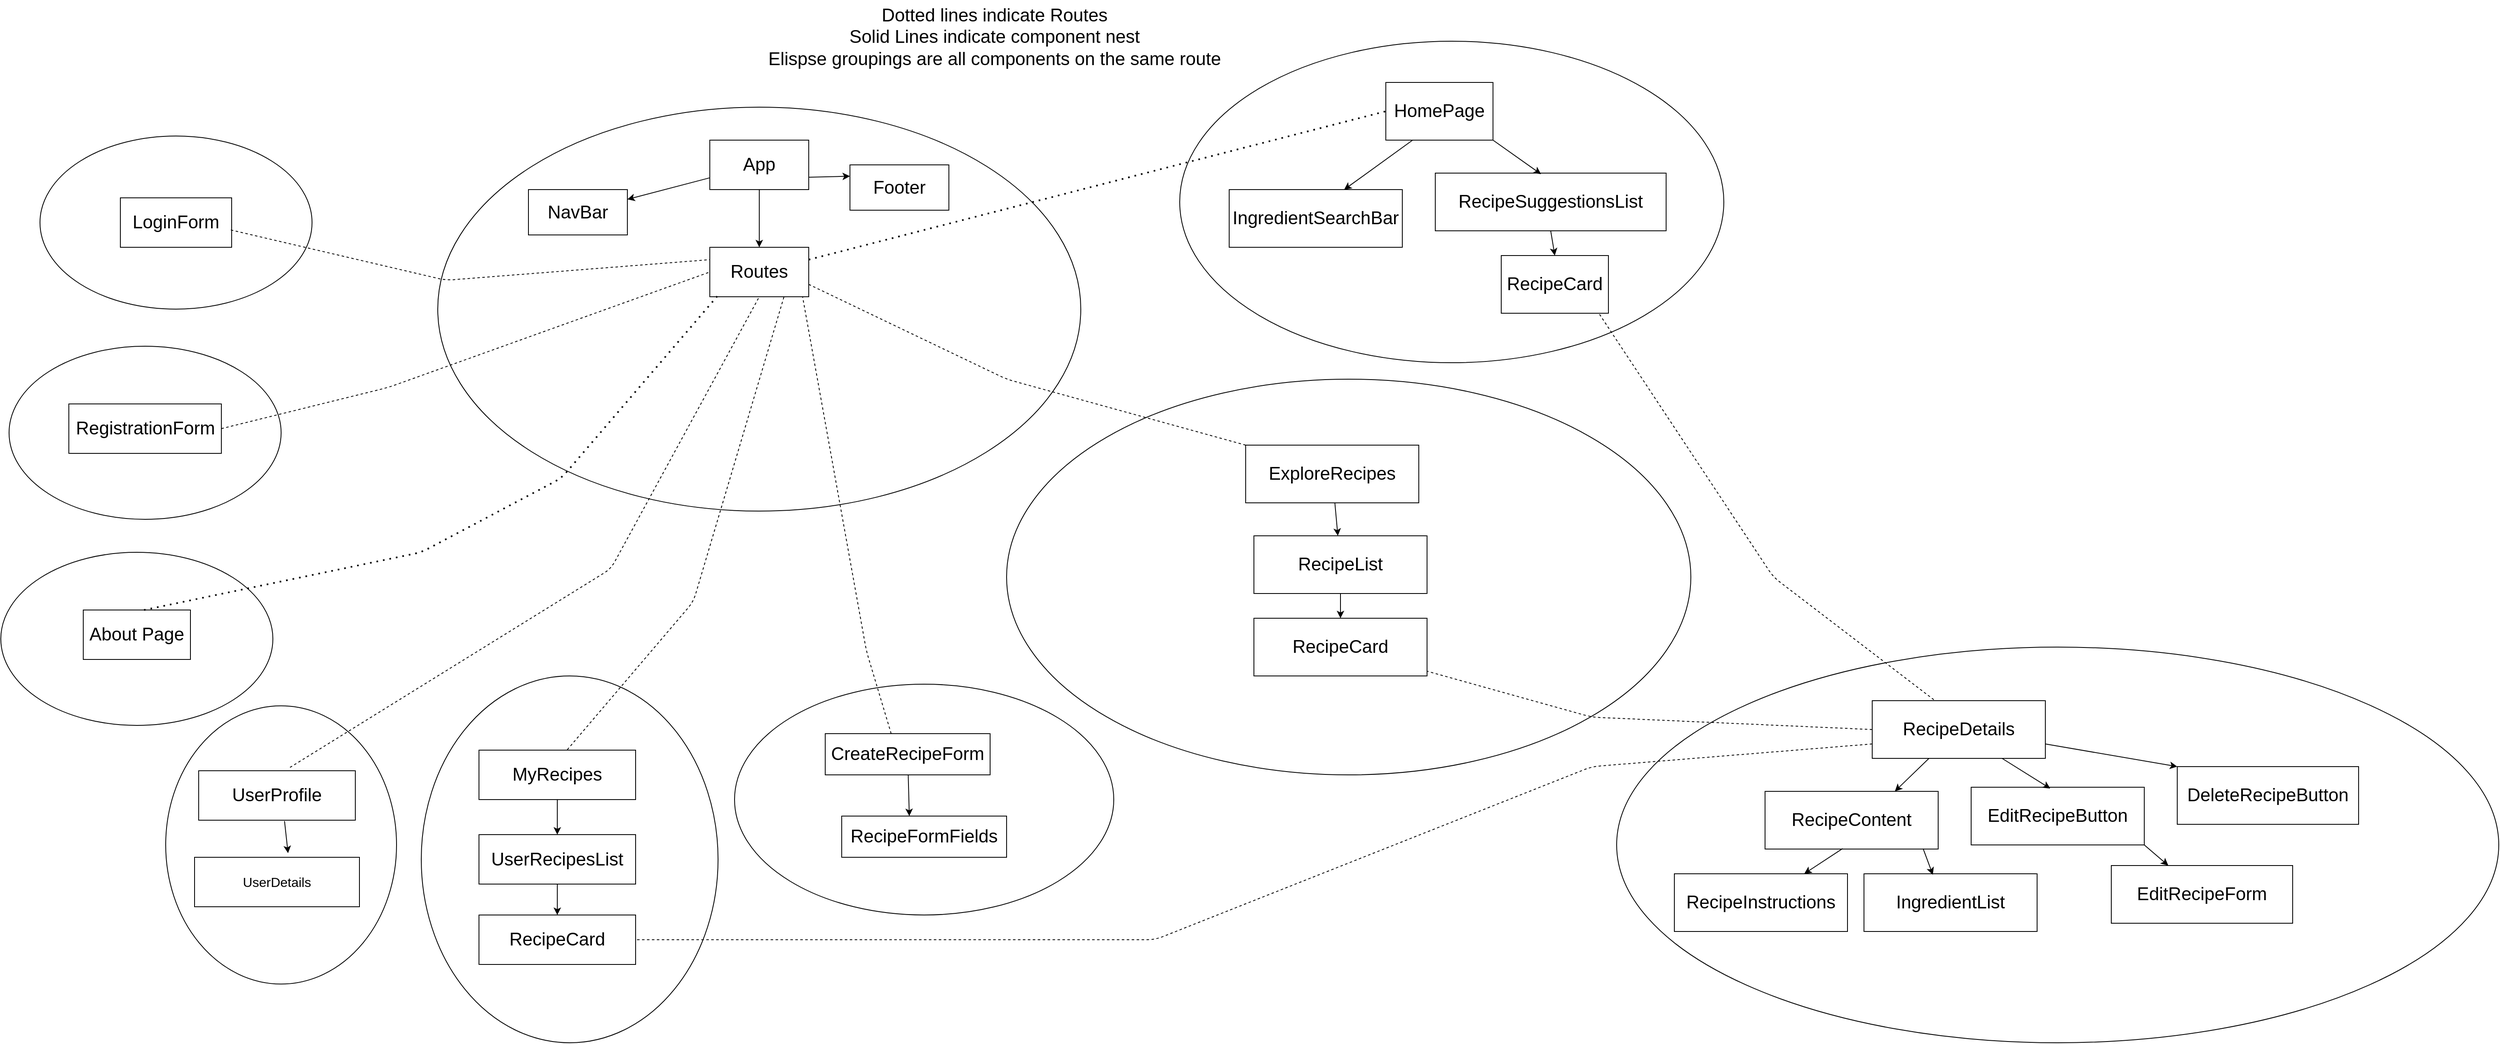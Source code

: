 <mxfile>
    <diagram id="FtEbee-XCXTfJkGimnTI" name="Page-1">
        <mxGraphModel dx="3917" dy="2467" grid="1" gridSize="10" guides="1" tooltips="1" connect="1" arrows="1" fold="1" page="1" pageScale="1" pageWidth="850" pageHeight="1100" math="0" shadow="0">
            <root>
                <mxCell id="0"/>
                <mxCell id="1" parent="0"/>
                <mxCell id="153" value="" style="ellipse;whiteSpace=wrap;html=1;fontSize=22;shadow=0;" vertex="1" parent="1">
                    <mxGeometry x="150" y="496.25" width="280" height="337.5" as="geometry"/>
                </mxCell>
                <mxCell id="42" value="" style="ellipse;whiteSpace=wrap;html=1;fontSize=22;shadow=0;" parent="1" vertex="1">
                    <mxGeometry x="1380" y="-310" width="660" height="390" as="geometry"/>
                </mxCell>
                <mxCell id="13" value="" style="ellipse;whiteSpace=wrap;html=1;fontSize=22;shadow=0;" parent="1" vertex="1">
                    <mxGeometry x="480" y="-230" width="780" height="490" as="geometry"/>
                </mxCell>
                <mxCell id="16" value="" style="ellipse;whiteSpace=wrap;html=1;fontSize=22;shadow=0;" parent="1" vertex="1">
                    <mxGeometry x="460" y="460" width="360" height="445" as="geometry"/>
                </mxCell>
                <mxCell id="15" value="" style="ellipse;whiteSpace=wrap;html=1;fontSize=22;shadow=0;" parent="1" vertex="1">
                    <mxGeometry x="840" y="470" width="460" height="280" as="geometry"/>
                </mxCell>
                <mxCell id="14" value="" style="ellipse;whiteSpace=wrap;html=1;fontSize=22;shadow=0;" parent="1" vertex="1">
                    <mxGeometry x="-50" y="310" width="330" height="210" as="geometry"/>
                </mxCell>
                <mxCell id="3" value="Dotted lines indicate Routes&lt;br&gt;Solid Lines indicate component nest&lt;br&gt;Elispse groupings are all components on the same route" style="text;html=1;align=center;verticalAlign=middle;resizable=0;points=[];autosize=1;strokeColor=none;fillColor=none;fontSize=22;" parent="1" vertex="1">
                    <mxGeometry x="870" y="-360" width="570" height="90" as="geometry"/>
                </mxCell>
                <mxCell id="8" value="Routes" style="whiteSpace=wrap;html=1;fontSize=22;" parent="1" vertex="1">
                    <mxGeometry x="810" y="-60" width="120" height="60" as="geometry"/>
                </mxCell>
                <mxCell id="9" value="About Page" style="whiteSpace=wrap;html=1;fontSize=22;" parent="1" vertex="1">
                    <mxGeometry x="50" y="380" width="130" height="60" as="geometry"/>
                </mxCell>
                <mxCell id="10" value="CreateRecipeForm" style="whiteSpace=wrap;html=1;fontSize=22;" parent="1" vertex="1">
                    <mxGeometry x="950" y="530" width="200" height="50" as="geometry"/>
                </mxCell>
                <mxCell id="12" value="UserProfile" style="whiteSpace=wrap;html=1;fontSize=22;" parent="1" vertex="1">
                    <mxGeometry x="190" y="575" width="190" height="60" as="geometry"/>
                </mxCell>
                <mxCell id="18" value="" style="endArrow=none;dashed=1;html=1;fontSize=22;entryX=0.5;entryY=1;entryDx=0;entryDy=0;exitX=0.583;exitY=-0.067;exitDx=0;exitDy=0;exitPerimeter=0;" parent="1" source="12" target="8" edge="1">
                    <mxGeometry width="50" height="50" relative="1" as="geometry">
                        <mxPoint x="770" y="530" as="sourcePoint"/>
                        <mxPoint x="630" y="420" as="targetPoint"/>
                        <Array as="points">
                            <mxPoint x="690" y="330"/>
                        </Array>
                    </mxGeometry>
                </mxCell>
                <mxCell id="19" value="" style="endArrow=none;dashed=1;html=1;dashPattern=1 3;strokeWidth=2;fontSize=22;exitX=0.567;exitY=0;exitDx=0;exitDy=0;exitPerimeter=0;entryX=0.079;entryY=0.981;entryDx=0;entryDy=0;entryPerimeter=0;" parent="1" source="9" target="8" edge="1">
                    <mxGeometry width="50" height="50" relative="1" as="geometry">
                        <mxPoint x="770" y="530" as="sourcePoint"/>
                        <mxPoint x="820" y="480" as="targetPoint"/>
                        <Array as="points">
                            <mxPoint x="460" y="310"/>
                            <mxPoint x="630" y="220"/>
                        </Array>
                    </mxGeometry>
                </mxCell>
                <mxCell id="22" value="" style="endArrow=none;dashed=1;html=1;fontSize=22;exitX=0.4;exitY=0;exitDx=0;exitDy=0;exitPerimeter=0;entryX=0.937;entryY=0.991;entryDx=0;entryDy=0;entryPerimeter=0;" parent="1" source="10" target="8" edge="1">
                    <mxGeometry width="50" height="50" relative="1" as="geometry">
                        <mxPoint x="770" y="530" as="sourcePoint"/>
                        <mxPoint x="1083.103" y="355" as="targetPoint"/>
                        <Array as="points">
                            <mxPoint x="1000" y="430"/>
                        </Array>
                    </mxGeometry>
                </mxCell>
                <mxCell id="39" value="&lt;font style=&quot;font-size: 16px;&quot;&gt;UserDetails&lt;/font&gt;" style="whiteSpace=wrap;html=1;" parent="1" vertex="1">
                    <mxGeometry x="185" y="680" width="200" height="60" as="geometry"/>
                </mxCell>
                <mxCell id="40" value="" style="endArrow=classic;html=1;fontSize=17;exitX=0.548;exitY=1.017;exitDx=0;exitDy=0;entryX=0.567;entryY=-0.083;entryDx=0;entryDy=0;entryPerimeter=0;exitPerimeter=0;" parent="1" source="12" target="39" edge="1">
                    <mxGeometry width="50" height="50" relative="1" as="geometry">
                        <mxPoint x="810" y="600" as="sourcePoint"/>
                        <mxPoint x="1350" y="420" as="targetPoint"/>
                        <Array as="points"/>
                    </mxGeometry>
                </mxCell>
                <mxCell id="41" value="HomePage" style="whiteSpace=wrap;html=1;fontSize=22;" parent="1" vertex="1">
                    <mxGeometry x="1630" y="-260" width="130" height="70" as="geometry"/>
                </mxCell>
                <mxCell id="44" value="" style="endArrow=none;dashed=1;html=1;dashPattern=1 3;strokeWidth=2;fontSize=22;entryX=0;entryY=0.5;entryDx=0;entryDy=0;exitX=1;exitY=0.25;exitDx=0;exitDy=0;" parent="1" source="8" target="41" edge="1">
                    <mxGeometry width="50" height="50" relative="1" as="geometry">
                        <mxPoint x="1290" y="380" as="sourcePoint"/>
                        <mxPoint x="1340" y="330" as="targetPoint"/>
                    </mxGeometry>
                </mxCell>
                <mxCell id="83" value="" style="ellipse;whiteSpace=wrap;html=1;fontSize=22;shadow=0;" parent="1" vertex="1">
                    <mxGeometry x="-40" y="60" width="330" height="210" as="geometry"/>
                </mxCell>
                <mxCell id="84" value="" style="ellipse;whiteSpace=wrap;html=1;fontSize=22;shadow=0;" parent="1" vertex="1">
                    <mxGeometry x="-2.5" y="-195" width="330" height="210" as="geometry"/>
                </mxCell>
                <mxCell id="85" value="RegistrationForm" style="whiteSpace=wrap;html=1;shadow=0;fontSize=22;" parent="1" vertex="1">
                    <mxGeometry x="32.5" y="130" width="185" height="60" as="geometry"/>
                </mxCell>
                <mxCell id="86" value="LoginForm" style="whiteSpace=wrap;html=1;shadow=0;fontSize=22;" parent="1" vertex="1">
                    <mxGeometry x="95" y="-120" width="135" height="60" as="geometry"/>
                </mxCell>
                <mxCell id="87" value="" style="endArrow=none;dashed=1;html=1;fontSize=22;entryX=0;entryY=0.25;entryDx=0;entryDy=0;exitX=0.993;exitY=0.65;exitDx=0;exitDy=0;exitPerimeter=0;" parent="1" source="86" target="8" edge="1">
                    <mxGeometry width="50" height="50" relative="1" as="geometry">
                        <mxPoint x="694.09" y="560.98" as="sourcePoint"/>
                        <mxPoint x="850" y="90" as="targetPoint"/>
                        <Array as="points">
                            <mxPoint x="490" y="-20"/>
                        </Array>
                    </mxGeometry>
                </mxCell>
                <mxCell id="88" value="" style="endArrow=none;dashed=1;html=1;fontSize=22;exitX=1;exitY=0.5;exitDx=0;exitDy=0;entryX=0;entryY=0.5;entryDx=0;entryDy=0;" parent="1" source="85" target="8" edge="1">
                    <mxGeometry width="50" height="50" relative="1" as="geometry">
                        <mxPoint x="239.055" y="59" as="sourcePoint"/>
                        <mxPoint x="540" y="120" as="targetPoint"/>
                        <Array as="points">
                            <mxPoint x="420" y="110"/>
                        </Array>
                    </mxGeometry>
                </mxCell>
                <mxCell id="107" value="RecipeFormFields" style="whiteSpace=wrap;html=1;fontSize=22;" parent="1" vertex="1">
                    <mxGeometry x="970" y="630" width="200" height="50" as="geometry"/>
                </mxCell>
                <mxCell id="108" value="" style="edgeStyle=none;html=1;entryX=0.41;entryY=0;entryDx=0;entryDy=0;entryPerimeter=0;" parent="1" source="10" target="107" edge="1">
                    <mxGeometry relative="1" as="geometry">
                        <mxPoint x="1163.333" y="620" as="sourcePoint"/>
                        <mxPoint x="1136.667" y="660" as="targetPoint"/>
                    </mxGeometry>
                </mxCell>
                <mxCell id="112" value="" style="edgeStyle=none;html=1;" parent="1" source="110" target="111" edge="1">
                    <mxGeometry relative="1" as="geometry"/>
                </mxCell>
                <mxCell id="110" value="App" style="whiteSpace=wrap;html=1;fontSize=22;" parent="1" vertex="1">
                    <mxGeometry x="810" y="-190" width="120" height="60" as="geometry"/>
                </mxCell>
                <mxCell id="111" value="NavBar" style="whiteSpace=wrap;html=1;fontSize=22;" parent="1" vertex="1">
                    <mxGeometry x="590" y="-130" width="120" height="55" as="geometry"/>
                </mxCell>
                <mxCell id="115" value="" style="edgeStyle=none;html=1;entryX=0.5;entryY=0;entryDx=0;entryDy=0;exitX=0.5;exitY=1;exitDx=0;exitDy=0;" parent="1" source="110" target="8" edge="1">
                    <mxGeometry relative="1" as="geometry">
                        <mxPoint x="924.651" y="-120" as="sourcePoint"/>
                        <mxPoint x="999.07" y="-70" as="targetPoint"/>
                    </mxGeometry>
                </mxCell>
                <mxCell id="116" value="Footer" style="whiteSpace=wrap;html=1;fontSize=22;" parent="1" vertex="1">
                    <mxGeometry x="980" y="-160" width="120" height="55" as="geometry"/>
                </mxCell>
                <mxCell id="117" value="" style="edgeStyle=none;html=1;entryX=0;entryY=0.25;entryDx=0;entryDy=0;exitX=1;exitY=0.75;exitDx=0;exitDy=0;" parent="1" source="110" target="116" edge="1">
                    <mxGeometry relative="1" as="geometry">
                        <mxPoint x="820" y="-134.318" as="sourcePoint"/>
                        <mxPoint x="720" y="-108.182" as="targetPoint"/>
                    </mxGeometry>
                </mxCell>
                <mxCell id="120" value="IngredientSearchBar" style="whiteSpace=wrap;html=1;fontSize=22;" parent="1" vertex="1">
                    <mxGeometry x="1440" y="-130" width="210" height="70" as="geometry"/>
                </mxCell>
                <mxCell id="121" value="RecipeSuggestionsList" style="whiteSpace=wrap;html=1;fontSize=22;" parent="1" vertex="1">
                    <mxGeometry x="1690" y="-150" width="280" height="70" as="geometry"/>
                </mxCell>
                <mxCell id="122" value="RecipeCard" style="whiteSpace=wrap;html=1;fontSize=22;" parent="1" vertex="1">
                    <mxGeometry x="1770" y="-50" width="130" height="70" as="geometry"/>
                </mxCell>
                <mxCell id="123" value="" style="edgeStyle=none;html=1;entryX=0.664;entryY=0.001;entryDx=0;entryDy=0;exitX=0.25;exitY=1;exitDx=0;exitDy=0;entryPerimeter=0;" parent="1" source="41" target="120" edge="1">
                    <mxGeometry relative="1" as="geometry">
                        <mxPoint x="940" y="-135" as="sourcePoint"/>
                        <mxPoint x="1010" y="-108.75" as="targetPoint"/>
                    </mxGeometry>
                </mxCell>
                <mxCell id="124" value="" style="edgeStyle=none;html=1;entryX=0.458;entryY=0.018;entryDx=0;entryDy=0;exitX=1;exitY=1;exitDx=0;exitDy=0;entryPerimeter=0;" parent="1" source="41" target="121" edge="1">
                    <mxGeometry relative="1" as="geometry">
                        <mxPoint x="1602.5" y="-130" as="sourcePoint"/>
                        <mxPoint x="1549.44" y="-69.93" as="targetPoint"/>
                    </mxGeometry>
                </mxCell>
                <mxCell id="125" value="" style="edgeStyle=none;html=1;entryX=0.5;entryY=0;entryDx=0;entryDy=0;exitX=0.5;exitY=1;exitDx=0;exitDy=0;" parent="1" source="121" target="122" edge="1">
                    <mxGeometry relative="1" as="geometry">
                        <mxPoint x="1700" y="-130" as="sourcePoint"/>
                        <mxPoint x="1788.24" y="-88.74" as="targetPoint"/>
                    </mxGeometry>
                </mxCell>
                <mxCell id="126" value="" style="ellipse;whiteSpace=wrap;html=1;fontSize=22;shadow=0;" parent="1" vertex="1">
                    <mxGeometry x="1170" y="100" width="830" height="480" as="geometry"/>
                </mxCell>
                <mxCell id="132" value="" style="edgeStyle=none;html=1;fontSize=16;" parent="1" source="128" target="129" edge="1">
                    <mxGeometry relative="1" as="geometry"/>
                </mxCell>
                <mxCell id="128" value="ExploreRecipes" style="whiteSpace=wrap;html=1;fontSize=22;" parent="1" vertex="1">
                    <mxGeometry x="1460" y="180" width="210" height="70" as="geometry"/>
                </mxCell>
                <mxCell id="133" value="" style="edgeStyle=none;html=1;fontSize=16;" parent="1" source="129" target="130" edge="1">
                    <mxGeometry relative="1" as="geometry"/>
                </mxCell>
                <mxCell id="129" value="RecipeList" style="whiteSpace=wrap;html=1;fontSize=22;" parent="1" vertex="1">
                    <mxGeometry x="1470" y="290" width="210" height="70" as="geometry"/>
                </mxCell>
                <mxCell id="130" value="RecipeCard" style="whiteSpace=wrap;html=1;fontSize=22;" parent="1" vertex="1">
                    <mxGeometry x="1470" y="390" width="210" height="70" as="geometry"/>
                </mxCell>
                <mxCell id="131" value="" style="endArrow=none;dashed=1;html=1;fontSize=22;exitX=0;exitY=0;exitDx=0;exitDy=0;entryX=1;entryY=0.75;entryDx=0;entryDy=0;" parent="1" source="128" target="8" edge="1">
                    <mxGeometry width="50" height="50" relative="1" as="geometry">
                        <mxPoint x="1040" y="590" as="sourcePoint"/>
                        <mxPoint x="942.44" y="79.46" as="targetPoint"/>
                        <Array as="points">
                            <mxPoint x="1170" y="100"/>
                        </Array>
                    </mxGeometry>
                </mxCell>
                <mxCell id="134" value="" style="ellipse;whiteSpace=wrap;html=1;fontSize=22;shadow=0;" parent="1" vertex="1">
                    <mxGeometry x="1910" y="425" width="1070" height="480" as="geometry"/>
                </mxCell>
                <mxCell id="135" value="RecipeDetails" style="whiteSpace=wrap;html=1;fontSize=22;" parent="1" vertex="1">
                    <mxGeometry x="2220" y="490" width="210" height="70" as="geometry"/>
                </mxCell>
                <mxCell id="136" value="RecipeContent" style="whiteSpace=wrap;html=1;fontSize=22;" parent="1" vertex="1">
                    <mxGeometry x="2090" y="600" width="210" height="70" as="geometry"/>
                </mxCell>
                <mxCell id="137" value="RecipeInstructions" style="whiteSpace=wrap;html=1;fontSize=22;" parent="1" vertex="1">
                    <mxGeometry x="1980" y="700" width="210" height="70" as="geometry"/>
                </mxCell>
                <mxCell id="138" value="IngredientList" style="whiteSpace=wrap;html=1;fontSize=22;" parent="1" vertex="1">
                    <mxGeometry x="2210" y="700" width="210" height="70" as="geometry"/>
                </mxCell>
                <mxCell id="140" value="" style="endArrow=none;dashed=1;html=1;fontSize=22;exitX=0;exitY=0.5;exitDx=0;exitDy=0;" parent="1" source="135" target="130" edge="1">
                    <mxGeometry width="50" height="50" relative="1" as="geometry">
                        <mxPoint x="2210" y="545" as="sourcePoint"/>
                        <mxPoint x="700" y="845" as="targetPoint"/>
                        <Array as="points">
                            <mxPoint x="1880" y="510"/>
                        </Array>
                    </mxGeometry>
                </mxCell>
                <mxCell id="141" value="" style="endArrow=none;dashed=1;html=1;fontSize=22;exitX=0.356;exitY=-0.016;exitDx=0;exitDy=0;exitPerimeter=0;entryX=0.905;entryY=0.984;entryDx=0;entryDy=0;entryPerimeter=0;" parent="1" source="135" target="122" edge="1">
                    <mxGeometry width="50" height="50" relative="1" as="geometry">
                        <mxPoint x="2210" y="545" as="sourcePoint"/>
                        <mxPoint x="1645.926" y="470" as="targetPoint"/>
                        <Array as="points">
                            <mxPoint x="2100" y="340"/>
                        </Array>
                    </mxGeometry>
                </mxCell>
                <mxCell id="142" value="EditRecipeButton" style="whiteSpace=wrap;html=1;fontSize=22;" parent="1" vertex="1">
                    <mxGeometry x="2340" y="595" width="210" height="70" as="geometry"/>
                </mxCell>
                <mxCell id="143" value="DeleteRecipeButton" style="whiteSpace=wrap;html=1;fontSize=22;" parent="1" vertex="1">
                    <mxGeometry x="2590" y="570" width="220" height="70" as="geometry"/>
                </mxCell>
                <mxCell id="144" value="EditRecipeForm" style="whiteSpace=wrap;html=1;fontSize=22;" parent="1" vertex="1">
                    <mxGeometry x="2510" y="690" width="220" height="70" as="geometry"/>
                </mxCell>
                <mxCell id="145" value="" style="edgeStyle=none;html=1;fontSize=16;entryX=0.75;entryY=0;entryDx=0;entryDy=0;" parent="1" source="135" target="136" edge="1">
                    <mxGeometry relative="1" as="geometry">
                        <mxPoint x="1585" y="370" as="sourcePoint"/>
                        <mxPoint x="1585" y="400" as="targetPoint"/>
                    </mxGeometry>
                </mxCell>
                <mxCell id="146" value="" style="edgeStyle=none;html=1;fontSize=16;entryX=0.457;entryY=0.022;entryDx=0;entryDy=0;entryPerimeter=0;exitX=0.75;exitY=1;exitDx=0;exitDy=0;" parent="1" source="135" target="142" edge="1">
                    <mxGeometry relative="1" as="geometry">
                        <mxPoint x="2298.833" y="570" as="sourcePoint"/>
                        <mxPoint x="2257.5" y="610" as="targetPoint"/>
                    </mxGeometry>
                </mxCell>
                <mxCell id="148" value="" style="edgeStyle=none;html=1;fontSize=16;entryX=0;entryY=0;entryDx=0;entryDy=0;exitX=1;exitY=0.75;exitDx=0;exitDy=0;" parent="1" source="135" target="143" edge="1">
                    <mxGeometry relative="1" as="geometry">
                        <mxPoint x="2387.5" y="570" as="sourcePoint"/>
                        <mxPoint x="2445.97" y="606.54" as="targetPoint"/>
                    </mxGeometry>
                </mxCell>
                <mxCell id="149" value="" style="edgeStyle=none;html=1;fontSize=16;exitX=1;exitY=1;exitDx=0;exitDy=0;" parent="1" source="142" target="144" edge="1">
                    <mxGeometry relative="1" as="geometry">
                        <mxPoint x="2440" y="552.5" as="sourcePoint"/>
                        <mxPoint x="2600" y="580" as="targetPoint"/>
                    </mxGeometry>
                </mxCell>
                <mxCell id="150" value="" style="edgeStyle=none;html=1;fontSize=16;exitX=0.913;exitY=0.992;exitDx=0;exitDy=0;entryX=0.398;entryY=0.018;entryDx=0;entryDy=0;entryPerimeter=0;exitPerimeter=0;" parent="1" source="136" target="138" edge="1">
                    <mxGeometry relative="1" as="geometry">
                        <mxPoint x="2560" y="675" as="sourcePoint"/>
                        <mxPoint x="2589.167" y="700" as="targetPoint"/>
                    </mxGeometry>
                </mxCell>
                <mxCell id="151" value="" style="edgeStyle=none;html=1;fontSize=16;exitX=0.448;exitY=0.992;exitDx=0;exitDy=0;entryX=0.75;entryY=0;entryDx=0;entryDy=0;exitPerimeter=0;" parent="1" source="136" target="137" edge="1">
                    <mxGeometry relative="1" as="geometry">
                        <mxPoint x="2291.73" y="679.44" as="sourcePoint"/>
                        <mxPoint x="2303.58" y="711.26" as="targetPoint"/>
                    </mxGeometry>
                </mxCell>
                <mxCell id="157" value="" style="edgeStyle=none;html=1;" edge="1" parent="1" source="154" target="155">
                    <mxGeometry relative="1" as="geometry"/>
                </mxCell>
                <mxCell id="154" value="MyRecipes" style="whiteSpace=wrap;html=1;fontSize=22;" vertex="1" parent="1">
                    <mxGeometry x="530" y="550" width="190" height="60" as="geometry"/>
                </mxCell>
                <mxCell id="158" value="" style="edgeStyle=none;html=1;" edge="1" parent="1" source="155" target="156">
                    <mxGeometry relative="1" as="geometry"/>
                </mxCell>
                <mxCell id="155" value="UserRecipesList" style="whiteSpace=wrap;html=1;fontSize=22;" vertex="1" parent="1">
                    <mxGeometry x="530" y="652.5" width="190" height="60" as="geometry"/>
                </mxCell>
                <mxCell id="156" value="RecipeCard" style="whiteSpace=wrap;html=1;fontSize=22;" vertex="1" parent="1">
                    <mxGeometry x="530" y="750" width="190" height="60" as="geometry"/>
                </mxCell>
                <mxCell id="159" value="" style="endArrow=none;dashed=1;html=1;fontSize=22;exitX=0.564;exitY=-0.009;exitDx=0;exitDy=0;exitPerimeter=0;entryX=0.75;entryY=1;entryDx=0;entryDy=0;" edge="1" parent="1" source="154" target="8">
                    <mxGeometry width="50" height="50" relative="1" as="geometry">
                        <mxPoint x="1040" y="540" as="sourcePoint"/>
                        <mxPoint x="932.44" y="9.46" as="targetPoint"/>
                        <Array as="points">
                            <mxPoint x="790" y="370"/>
                        </Array>
                    </mxGeometry>
                </mxCell>
                <mxCell id="160" value="" style="endArrow=none;dashed=1;html=1;fontSize=22;exitX=0;exitY=0.75;exitDx=0;exitDy=0;entryX=1;entryY=0.5;entryDx=0;entryDy=0;" edge="1" parent="1" source="135" target="156">
                    <mxGeometry width="50" height="50" relative="1" as="geometry">
                        <mxPoint x="2230" y="535" as="sourcePoint"/>
                        <mxPoint x="1690" y="464.262" as="targetPoint"/>
                        <Array as="points">
                            <mxPoint x="1880" y="570"/>
                            <mxPoint x="1350" y="780"/>
                        </Array>
                    </mxGeometry>
                </mxCell>
            </root>
        </mxGraphModel>
    </diagram>
</mxfile>